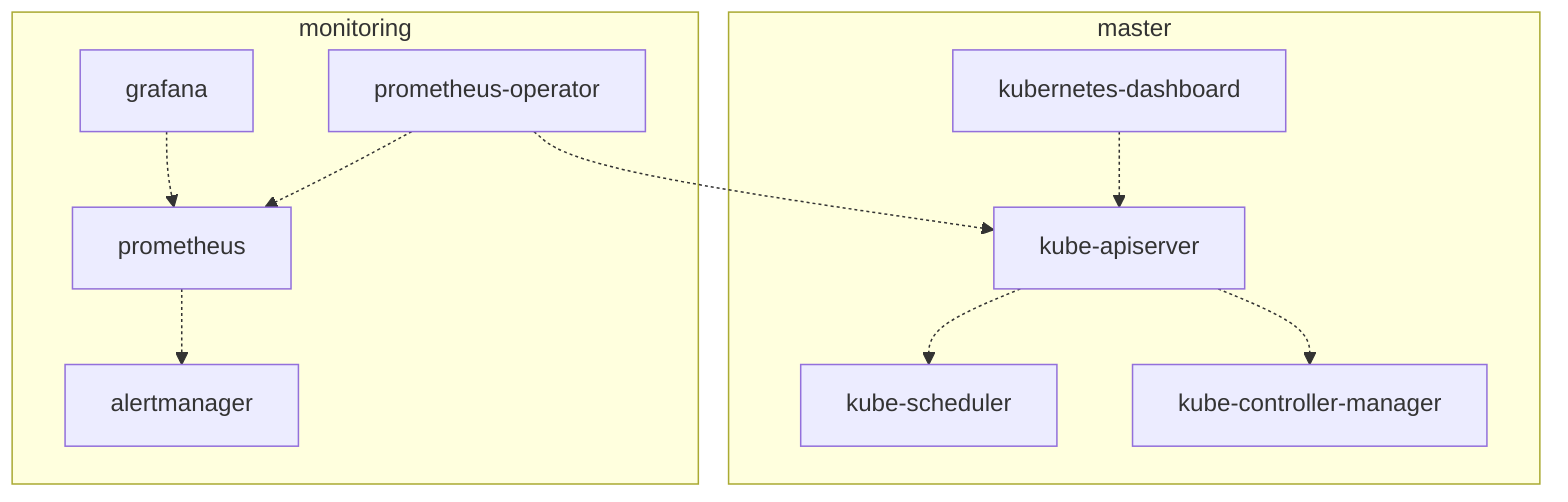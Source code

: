 graph TD
  subgraph master
    kubernetes-dashboard -.-> kube-apiserver
    kube-apiserver -.-> kube-scheduler
    kube-apiserver -.-> kube-controller-manager
  end
  subgraph monitoring
    prometheus-operator -.-> kube-apiserver
    prometheus-operator -.-> prometheus
    prometheus -.-> alertmanager
    grafana -.-> prometheus
  end